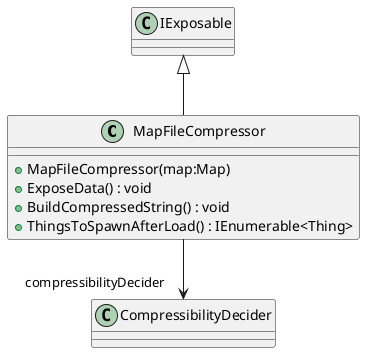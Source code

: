@startuml
class MapFileCompressor {
    + MapFileCompressor(map:Map)
    + ExposeData() : void
    + BuildCompressedString() : void
    + ThingsToSpawnAfterLoad() : IEnumerable<Thing>
}
IExposable <|-- MapFileCompressor
MapFileCompressor --> "compressibilityDecider" CompressibilityDecider
@enduml
